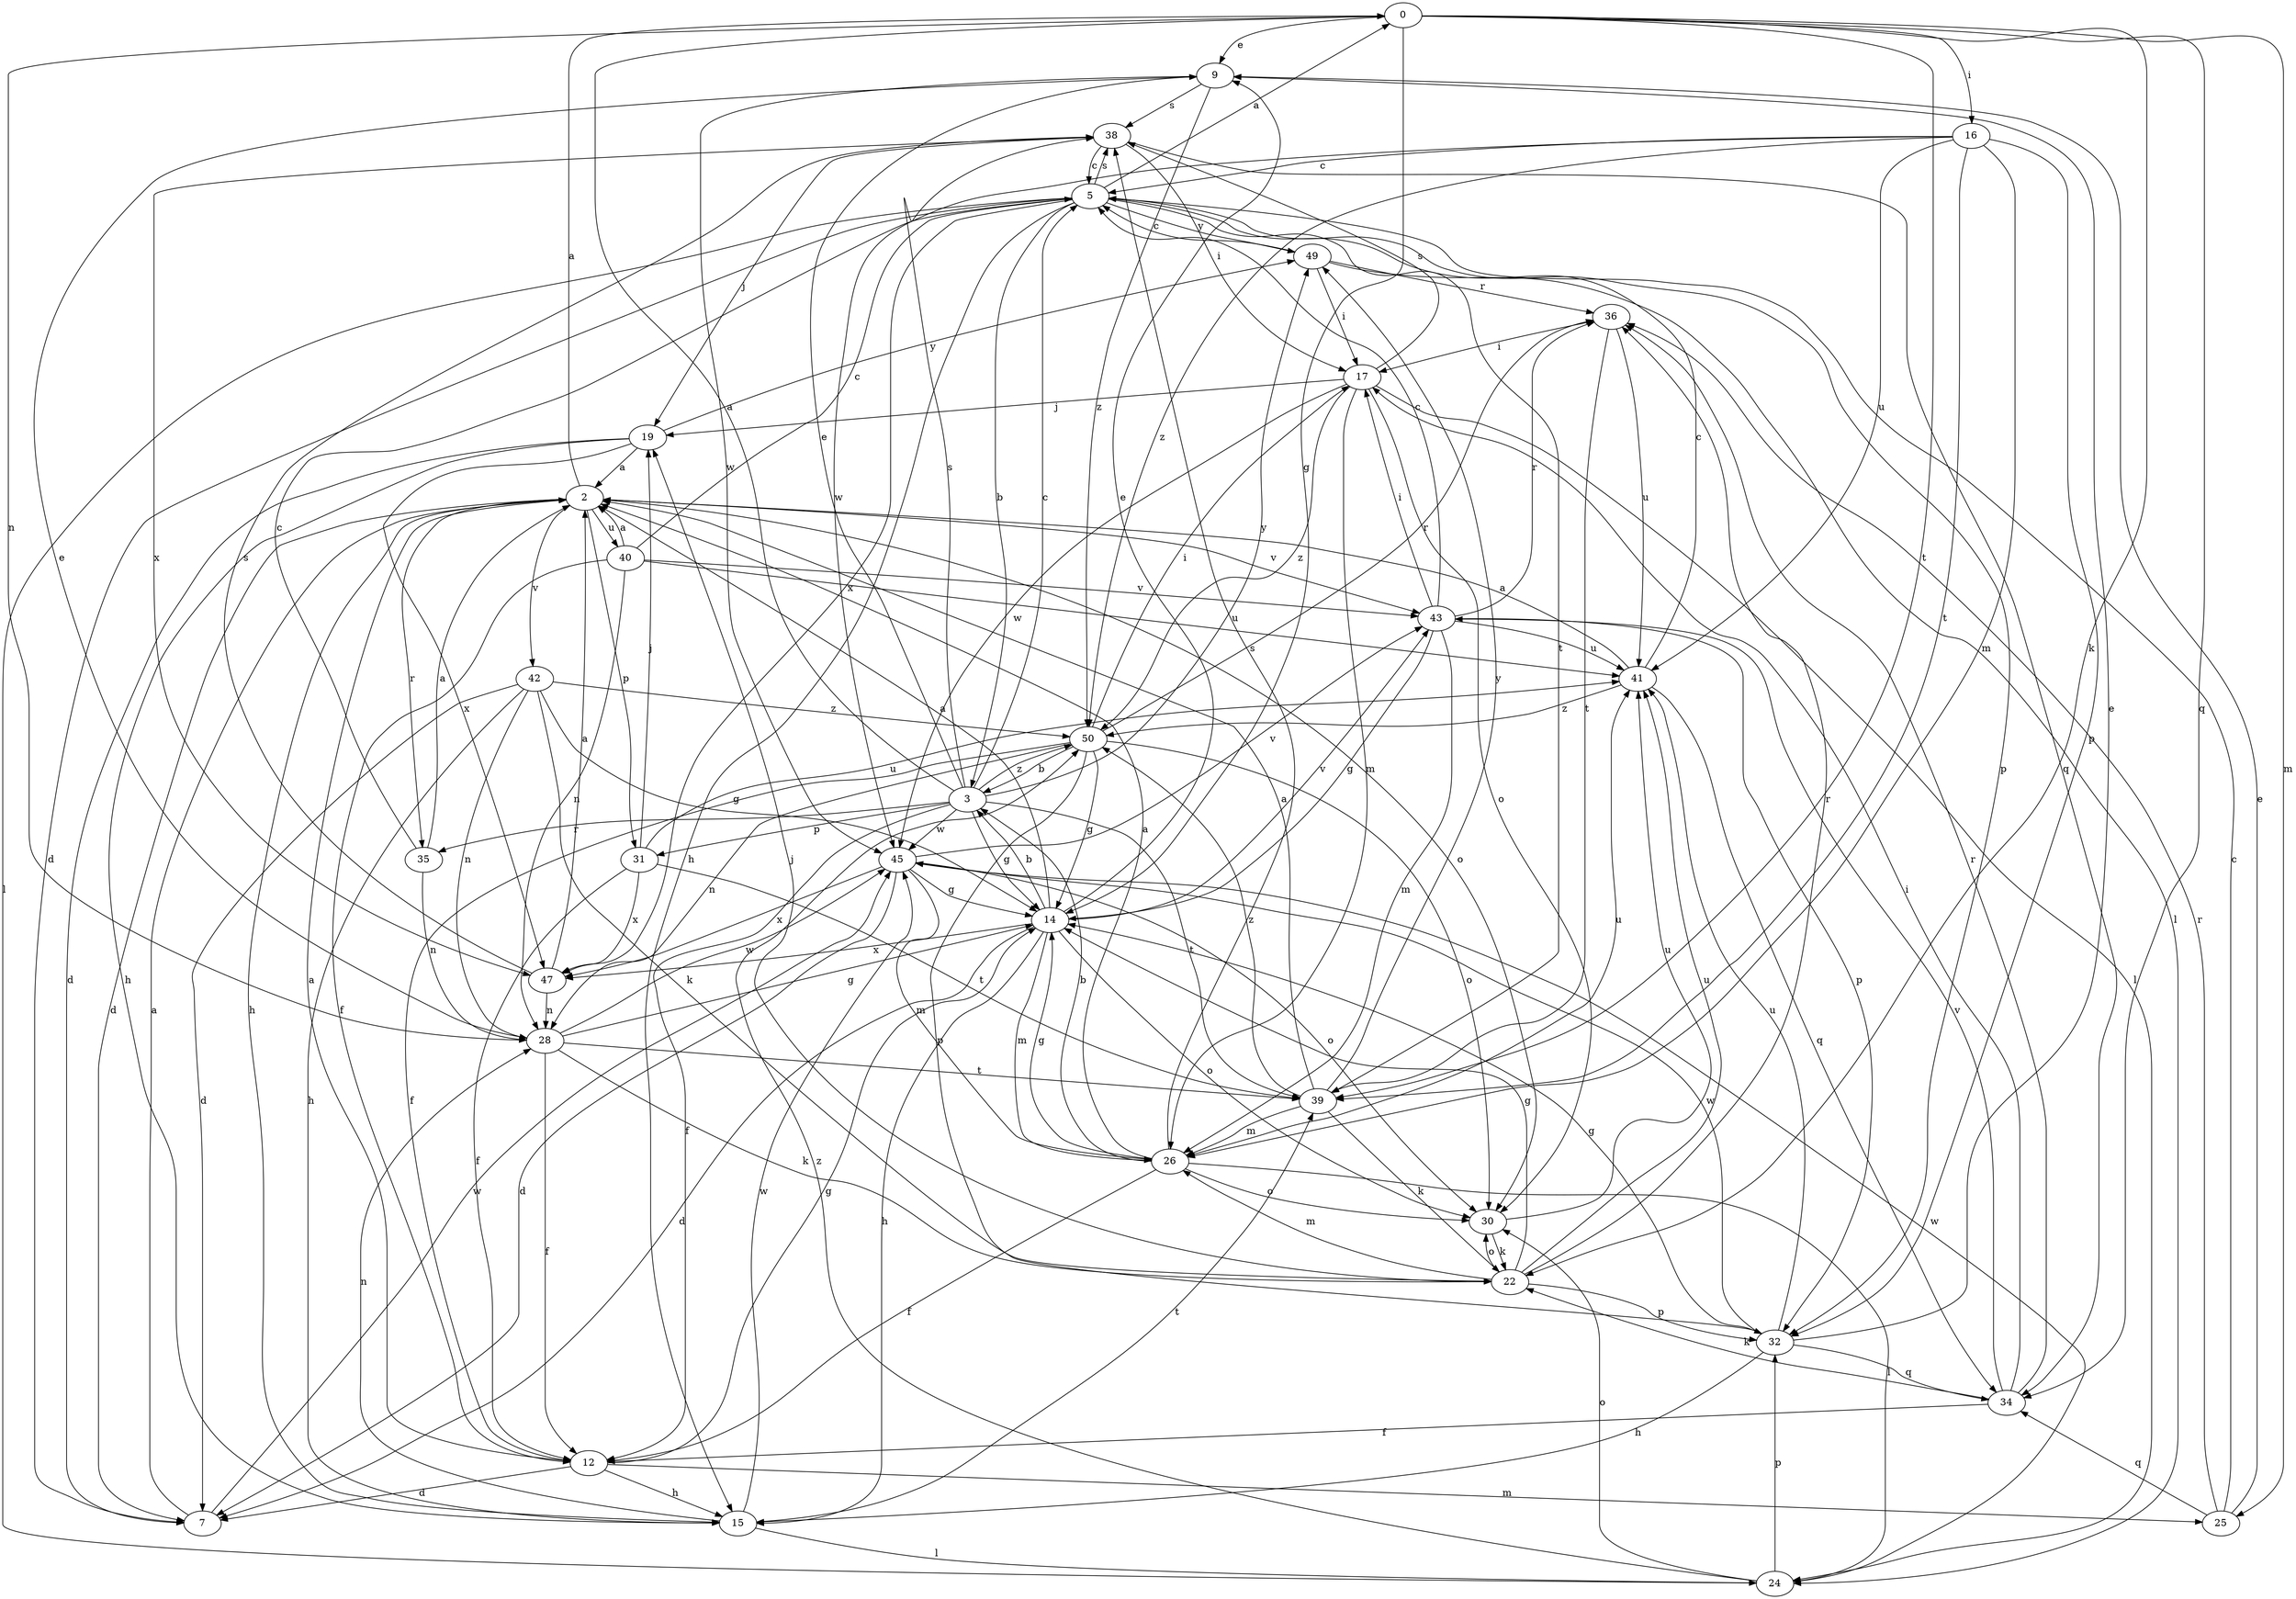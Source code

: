 strict digraph  {
0;
2;
3;
5;
7;
9;
12;
14;
15;
16;
17;
19;
22;
24;
25;
26;
28;
30;
31;
32;
34;
35;
36;
38;
39;
40;
41;
42;
43;
45;
47;
49;
50;
0 -> 9  [label=e];
0 -> 14  [label=g];
0 -> 16  [label=i];
0 -> 22  [label=k];
0 -> 25  [label=m];
0 -> 28  [label=n];
0 -> 34  [label=q];
0 -> 39  [label=t];
2 -> 0  [label=a];
2 -> 7  [label=d];
2 -> 15  [label=h];
2 -> 30  [label=o];
2 -> 31  [label=p];
2 -> 35  [label=r];
2 -> 40  [label=u];
2 -> 42  [label=v];
2 -> 43  [label=v];
3 -> 0  [label=a];
3 -> 5  [label=c];
3 -> 9  [label=e];
3 -> 12  [label=f];
3 -> 14  [label=g];
3 -> 31  [label=p];
3 -> 35  [label=r];
3 -> 38  [label=s];
3 -> 39  [label=t];
3 -> 45  [label=w];
3 -> 49  [label=y];
3 -> 50  [label=z];
5 -> 0  [label=a];
5 -> 3  [label=b];
5 -> 7  [label=d];
5 -> 15  [label=h];
5 -> 24  [label=l];
5 -> 32  [label=p];
5 -> 38  [label=s];
5 -> 39  [label=t];
5 -> 47  [label=x];
5 -> 49  [label=y];
7 -> 2  [label=a];
7 -> 45  [label=w];
9 -> 38  [label=s];
9 -> 45  [label=w];
9 -> 50  [label=z];
12 -> 2  [label=a];
12 -> 7  [label=d];
12 -> 14  [label=g];
12 -> 15  [label=h];
12 -> 25  [label=m];
14 -> 2  [label=a];
14 -> 3  [label=b];
14 -> 7  [label=d];
14 -> 9  [label=e];
14 -> 15  [label=h];
14 -> 26  [label=m];
14 -> 30  [label=o];
14 -> 43  [label=v];
14 -> 47  [label=x];
15 -> 24  [label=l];
15 -> 28  [label=n];
15 -> 39  [label=t];
15 -> 45  [label=w];
16 -> 5  [label=c];
16 -> 26  [label=m];
16 -> 32  [label=p];
16 -> 39  [label=t];
16 -> 41  [label=u];
16 -> 45  [label=w];
16 -> 50  [label=z];
17 -> 19  [label=j];
17 -> 24  [label=l];
17 -> 26  [label=m];
17 -> 30  [label=o];
17 -> 38  [label=s];
17 -> 45  [label=w];
17 -> 50  [label=z];
19 -> 2  [label=a];
19 -> 7  [label=d];
19 -> 15  [label=h];
19 -> 47  [label=x];
19 -> 49  [label=y];
22 -> 14  [label=g];
22 -> 19  [label=j];
22 -> 26  [label=m];
22 -> 30  [label=o];
22 -> 32  [label=p];
22 -> 36  [label=r];
22 -> 41  [label=u];
24 -> 30  [label=o];
24 -> 32  [label=p];
24 -> 45  [label=w];
24 -> 50  [label=z];
25 -> 5  [label=c];
25 -> 9  [label=e];
25 -> 34  [label=q];
25 -> 36  [label=r];
26 -> 2  [label=a];
26 -> 3  [label=b];
26 -> 12  [label=f];
26 -> 14  [label=g];
26 -> 24  [label=l];
26 -> 30  [label=o];
26 -> 38  [label=s];
26 -> 41  [label=u];
28 -> 9  [label=e];
28 -> 12  [label=f];
28 -> 14  [label=g];
28 -> 22  [label=k];
28 -> 39  [label=t];
28 -> 45  [label=w];
30 -> 22  [label=k];
30 -> 41  [label=u];
31 -> 12  [label=f];
31 -> 19  [label=j];
31 -> 39  [label=t];
31 -> 41  [label=u];
31 -> 47  [label=x];
32 -> 9  [label=e];
32 -> 14  [label=g];
32 -> 15  [label=h];
32 -> 34  [label=q];
32 -> 41  [label=u];
32 -> 45  [label=w];
34 -> 12  [label=f];
34 -> 17  [label=i];
34 -> 22  [label=k];
34 -> 36  [label=r];
34 -> 43  [label=v];
35 -> 2  [label=a];
35 -> 5  [label=c];
35 -> 28  [label=n];
36 -> 17  [label=i];
36 -> 39  [label=t];
36 -> 41  [label=u];
38 -> 5  [label=c];
38 -> 17  [label=i];
38 -> 19  [label=j];
38 -> 34  [label=q];
38 -> 47  [label=x];
39 -> 2  [label=a];
39 -> 22  [label=k];
39 -> 26  [label=m];
39 -> 49  [label=y];
39 -> 50  [label=z];
40 -> 2  [label=a];
40 -> 5  [label=c];
40 -> 12  [label=f];
40 -> 28  [label=n];
40 -> 41  [label=u];
40 -> 43  [label=v];
41 -> 2  [label=a];
41 -> 5  [label=c];
41 -> 34  [label=q];
41 -> 50  [label=z];
42 -> 7  [label=d];
42 -> 14  [label=g];
42 -> 15  [label=h];
42 -> 22  [label=k];
42 -> 28  [label=n];
42 -> 50  [label=z];
43 -> 5  [label=c];
43 -> 14  [label=g];
43 -> 17  [label=i];
43 -> 26  [label=m];
43 -> 32  [label=p];
43 -> 36  [label=r];
43 -> 41  [label=u];
45 -> 7  [label=d];
45 -> 14  [label=g];
45 -> 26  [label=m];
45 -> 30  [label=o];
45 -> 43  [label=v];
45 -> 47  [label=x];
47 -> 2  [label=a];
47 -> 28  [label=n];
47 -> 38  [label=s];
49 -> 5  [label=c];
49 -> 17  [label=i];
49 -> 24  [label=l];
49 -> 36  [label=r];
50 -> 3  [label=b];
50 -> 12  [label=f];
50 -> 14  [label=g];
50 -> 17  [label=i];
50 -> 28  [label=n];
50 -> 30  [label=o];
50 -> 32  [label=p];
50 -> 36  [label=r];
}
